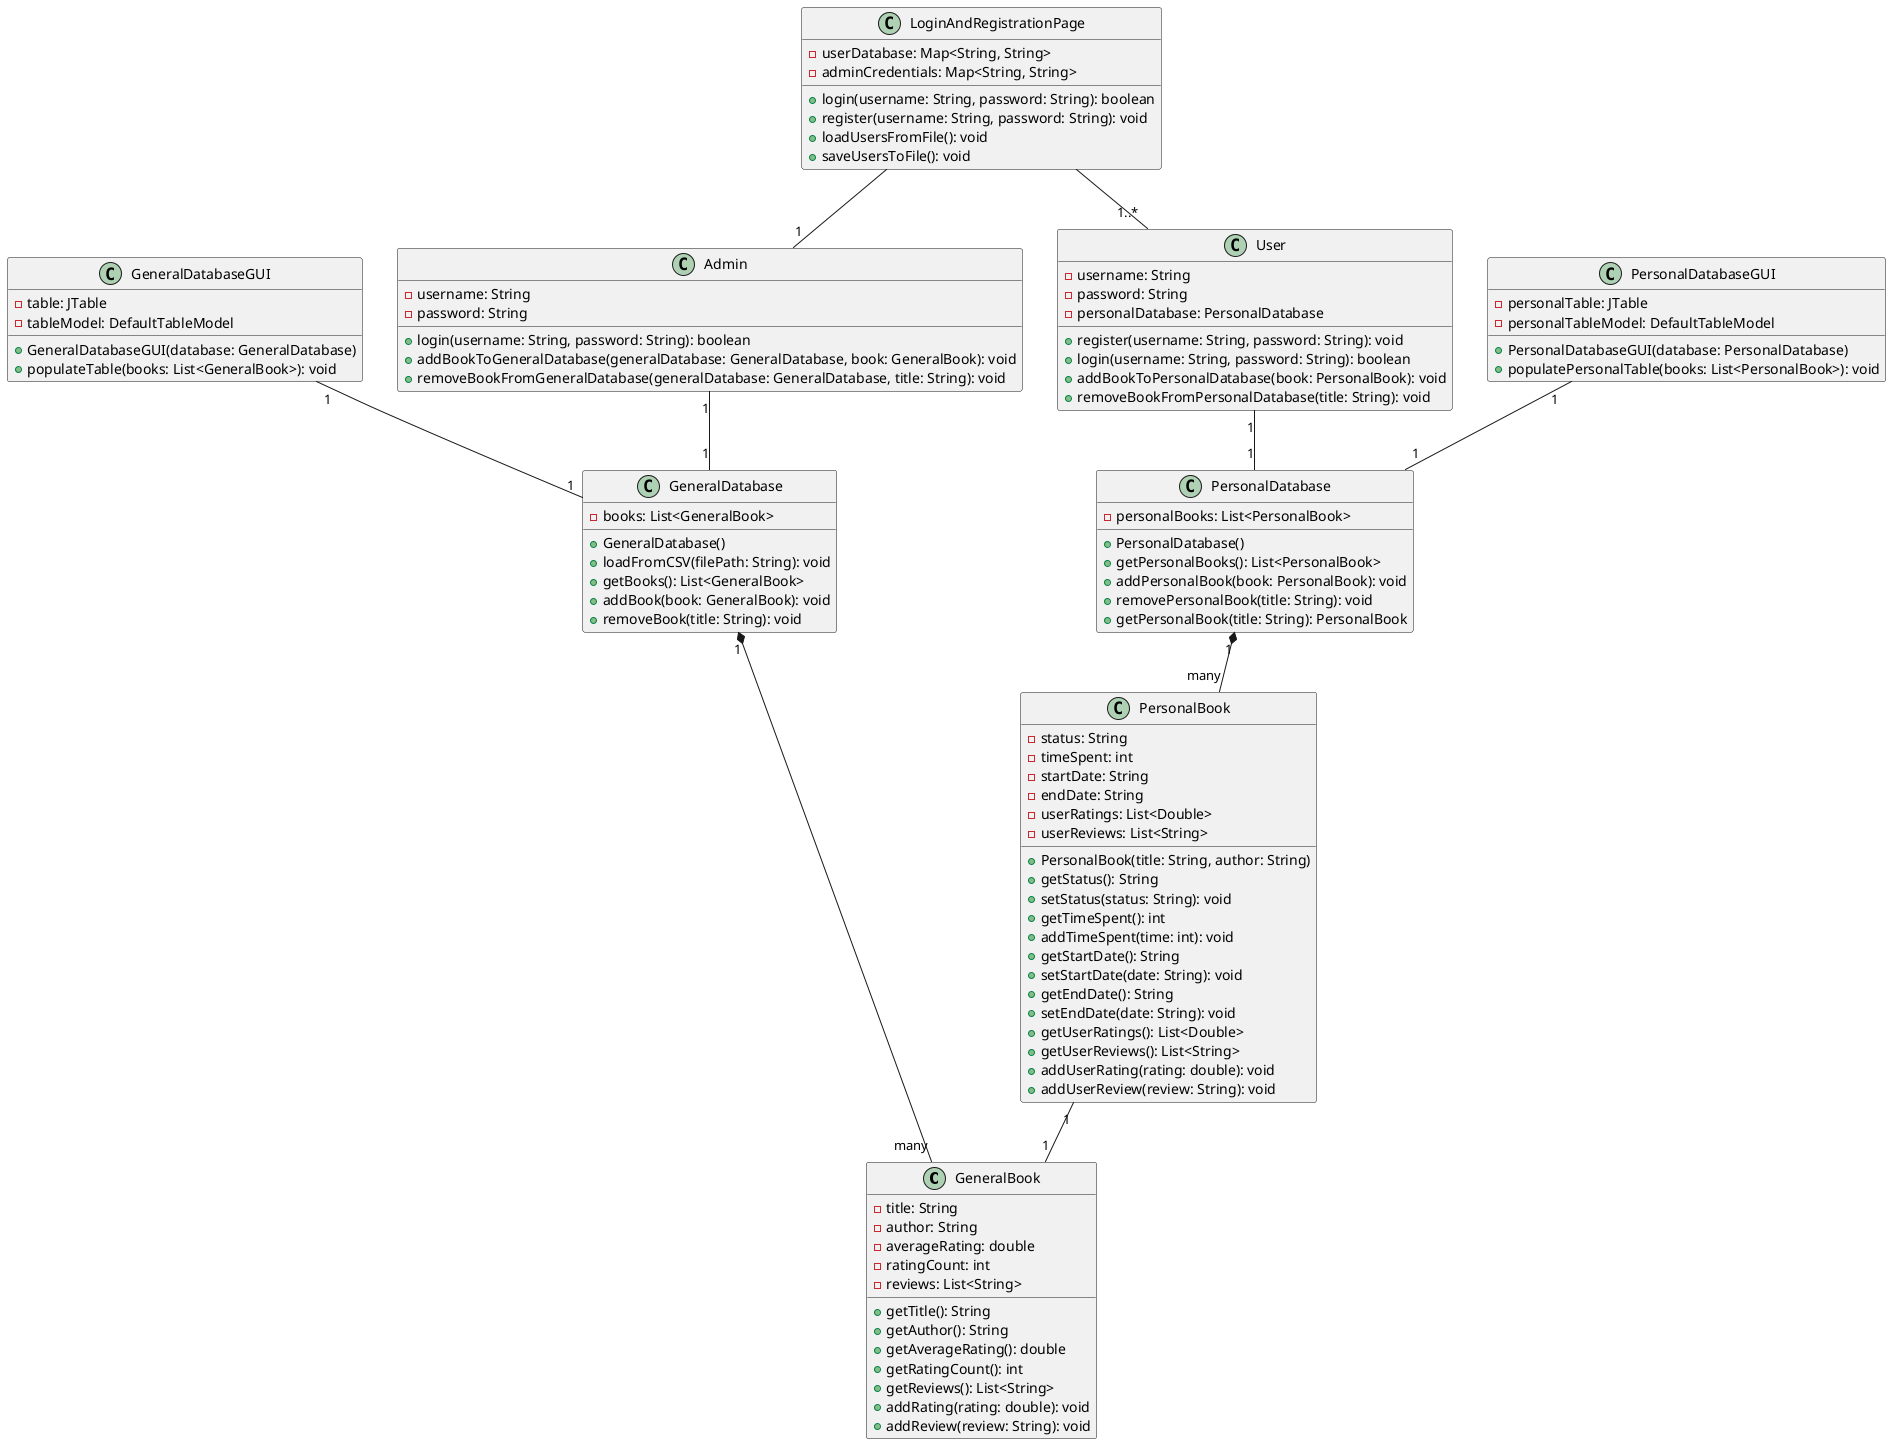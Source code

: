 @startuml Book Management Application
class GeneralBook {
  - title: String
  - author: String
  - averageRating: double
  - ratingCount: int
  - reviews: List<String>
  + getTitle(): String
  + getAuthor(): String
  + getAverageRating(): double
  + getRatingCount(): int
  + getReviews(): List<String>
  + addRating(rating: double): void
  + addReview(review: String): void
}

class GeneralDatabase {
  - books: List<GeneralBook>
  + GeneralDatabase()
  + loadFromCSV(filePath: String): void
  + getBooks(): List<GeneralBook>
  + addBook(book: GeneralBook): void
  + removeBook(title: String): void
}

class GeneralDatabaseGUI {
  - table: JTable
  - tableModel: DefaultTableModel
  + GeneralDatabaseGUI(database: GeneralDatabase)
  + populateTable(books: List<GeneralBook>): void
}

class PersonalBook {
  - status: String
  - timeSpent: int
  - startDate: String
  - endDate: String
  - userRatings: List<Double>
  - userReviews: List<String>
  + PersonalBook(title: String, author: String)
  + getStatus(): String
  + setStatus(status: String): void
  + getTimeSpent(): int
  + addTimeSpent(time: int): void
  + getStartDate(): String
  + setStartDate(date: String): void
  + getEndDate(): String
  + setEndDate(date: String): void
  + getUserRatings(): List<Double>
  + getUserReviews(): List<String>
  + addUserRating(rating: double): void
  + addUserReview(review: String): void
}

class PersonalDatabase {
  - personalBooks: List<PersonalBook>
  + PersonalDatabase()
  + getPersonalBooks(): List<PersonalBook>
  + addPersonalBook(book: PersonalBook): void
  + removePersonalBook(title: String): void
  + getPersonalBook(title: String): PersonalBook
}

class PersonalDatabaseGUI {
  - personalTable: JTable
  - personalTableModel: DefaultTableModel
  + PersonalDatabaseGUI(database: PersonalDatabase)
  + populatePersonalTable(books: List<PersonalBook>): void
}

class User {
  - username: String
  - password: String
  - personalDatabase: PersonalDatabase
  + register(username: String, password: String): void
  + login(username: String, password: String): boolean
  + addBookToPersonalDatabase(book: PersonalBook): void
  + removeBookFromPersonalDatabase(title: String): void
}

class Admin {
  - username: String
  - password: String
  + login(username: String, password: String): boolean
  + addBookToGeneralDatabase(generalDatabase: GeneralDatabase, book: GeneralBook): void
  + removeBookFromGeneralDatabase(generalDatabase: GeneralDatabase, title: String): void
}

class LoginAndRegistrationPage {
  - userDatabase: Map<String, String>
  - adminCredentials: Map<String, String>
  + login(username: String, password: String): boolean
  + register(username: String, password: String): void
  + loadUsersFromFile(): void
  + saveUsersToFile(): void
}

GeneralDatabase "1" *-- "many" GeneralBook
PersonalDatabase "1" *-- "many" PersonalBook
PersonalBook "1" -- "1" GeneralBook
User "1" -- "1" PersonalDatabase
GeneralDatabaseGUI "1" -- "1" GeneralDatabase
PersonalDatabaseGUI "1" -- "1" PersonalDatabase
Admin "1" -- "1" GeneralDatabase
LoginAndRegistrationPage -- "1" Admin
LoginAndRegistrationPage -- "1..*" User
@enduml
